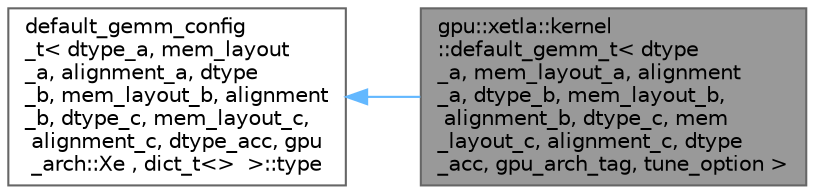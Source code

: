 digraph "gpu::xetla::kernel::default_gemm_t&lt; dtype_a, mem_layout_a, alignment_a, dtype_b, mem_layout_b, alignment_b, dtype_c, mem_layout_c, alignment_c, dtype_acc, gpu_arch_tag, tune_option &gt;"
{
 // LATEX_PDF_SIZE
  bgcolor="transparent";
  edge [fontname=Helvetica,fontsize=10,labelfontname=Helvetica,labelfontsize=10];
  node [fontname=Helvetica,fontsize=10,shape=box,height=0.2,width=0.4];
  rankdir="LR";
  Node1 [id="Node000001",label="gpu::xetla::kernel\l::default_gemm_t\< dtype\l_a, mem_layout_a, alignment\l_a, dtype_b, mem_layout_b,\l alignment_b, dtype_c, mem\l_layout_c, alignment_c, dtype\l_acc, gpu_arch_tag, tune_option \>",height=0.2,width=0.4,color="gray40", fillcolor="grey60", style="filled", fontcolor="black",tooltip=" "];
  Node2 -> Node1 [id="edge1_Node000001_Node000002",dir="back",color="steelblue1",style="solid",tooltip=" "];
  Node2 [id="Node000002",label="default_gemm_config\l_t\< dtype_a, mem_layout\l_a, alignment_a, dtype\l_b, mem_layout_b, alignment\l_b, dtype_c, mem_layout_c,\l alignment_c, dtype_acc, gpu\l_arch::Xe , dict_t\<\>  \>::type",height=0.2,width=0.4,color="gray40", fillcolor="white", style="filled",tooltip=" "];
}
